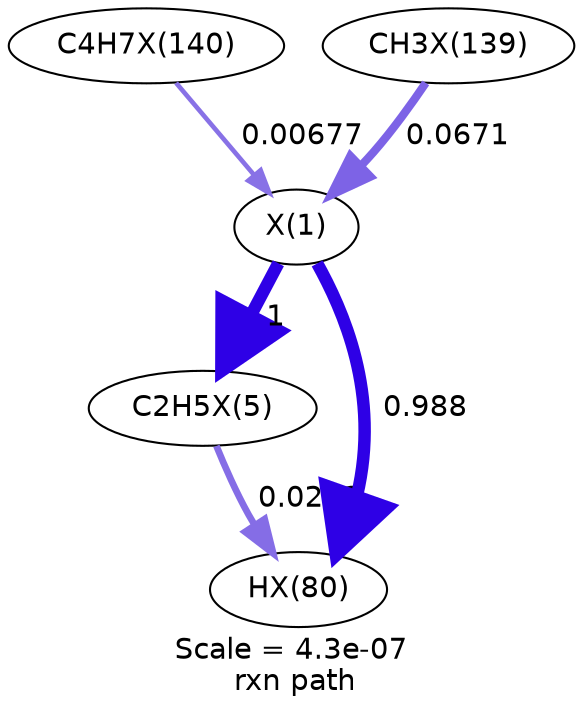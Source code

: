 digraph reaction_paths {
center=1;
s22 -> s23[fontname="Helvetica", style="setlinewidth(3.22)", arrowsize=1.61, color="0.7, 0.525, 0.9"
, label=" 0.0251"];
s21 -> s23[fontname="Helvetica", style="setlinewidth(5.99)", arrowsize=3, color="0.7, 1.49, 0.9"
, label=" 0.988"];
s21 -> s22[fontname="Helvetica", style="setlinewidth(6)", arrowsize=3, color="0.7, 1.5, 0.9"
, label=" 1"];
s26 -> s21[fontname="Helvetica", style="setlinewidth(2.23)", arrowsize=1.11, color="0.7, 0.507, 0.9"
, label=" 0.00677"];
s25 -> s21[fontname="Helvetica", style="setlinewidth(3.96)", arrowsize=1.98, color="0.7, 0.567, 0.9"
, label=" 0.0671"];
s21 [ fontname="Helvetica", label="X(1)"];
s22 [ fontname="Helvetica", label="C2H5X(5)"];
s23 [ fontname="Helvetica", label="HX(80)"];
s25 [ fontname="Helvetica", label="CH3X(139)"];
s26 [ fontname="Helvetica", label="C4H7X(140)"];
 label = "Scale = 4.3e-07\l rxn path";
 fontname = "Helvetica";
}
